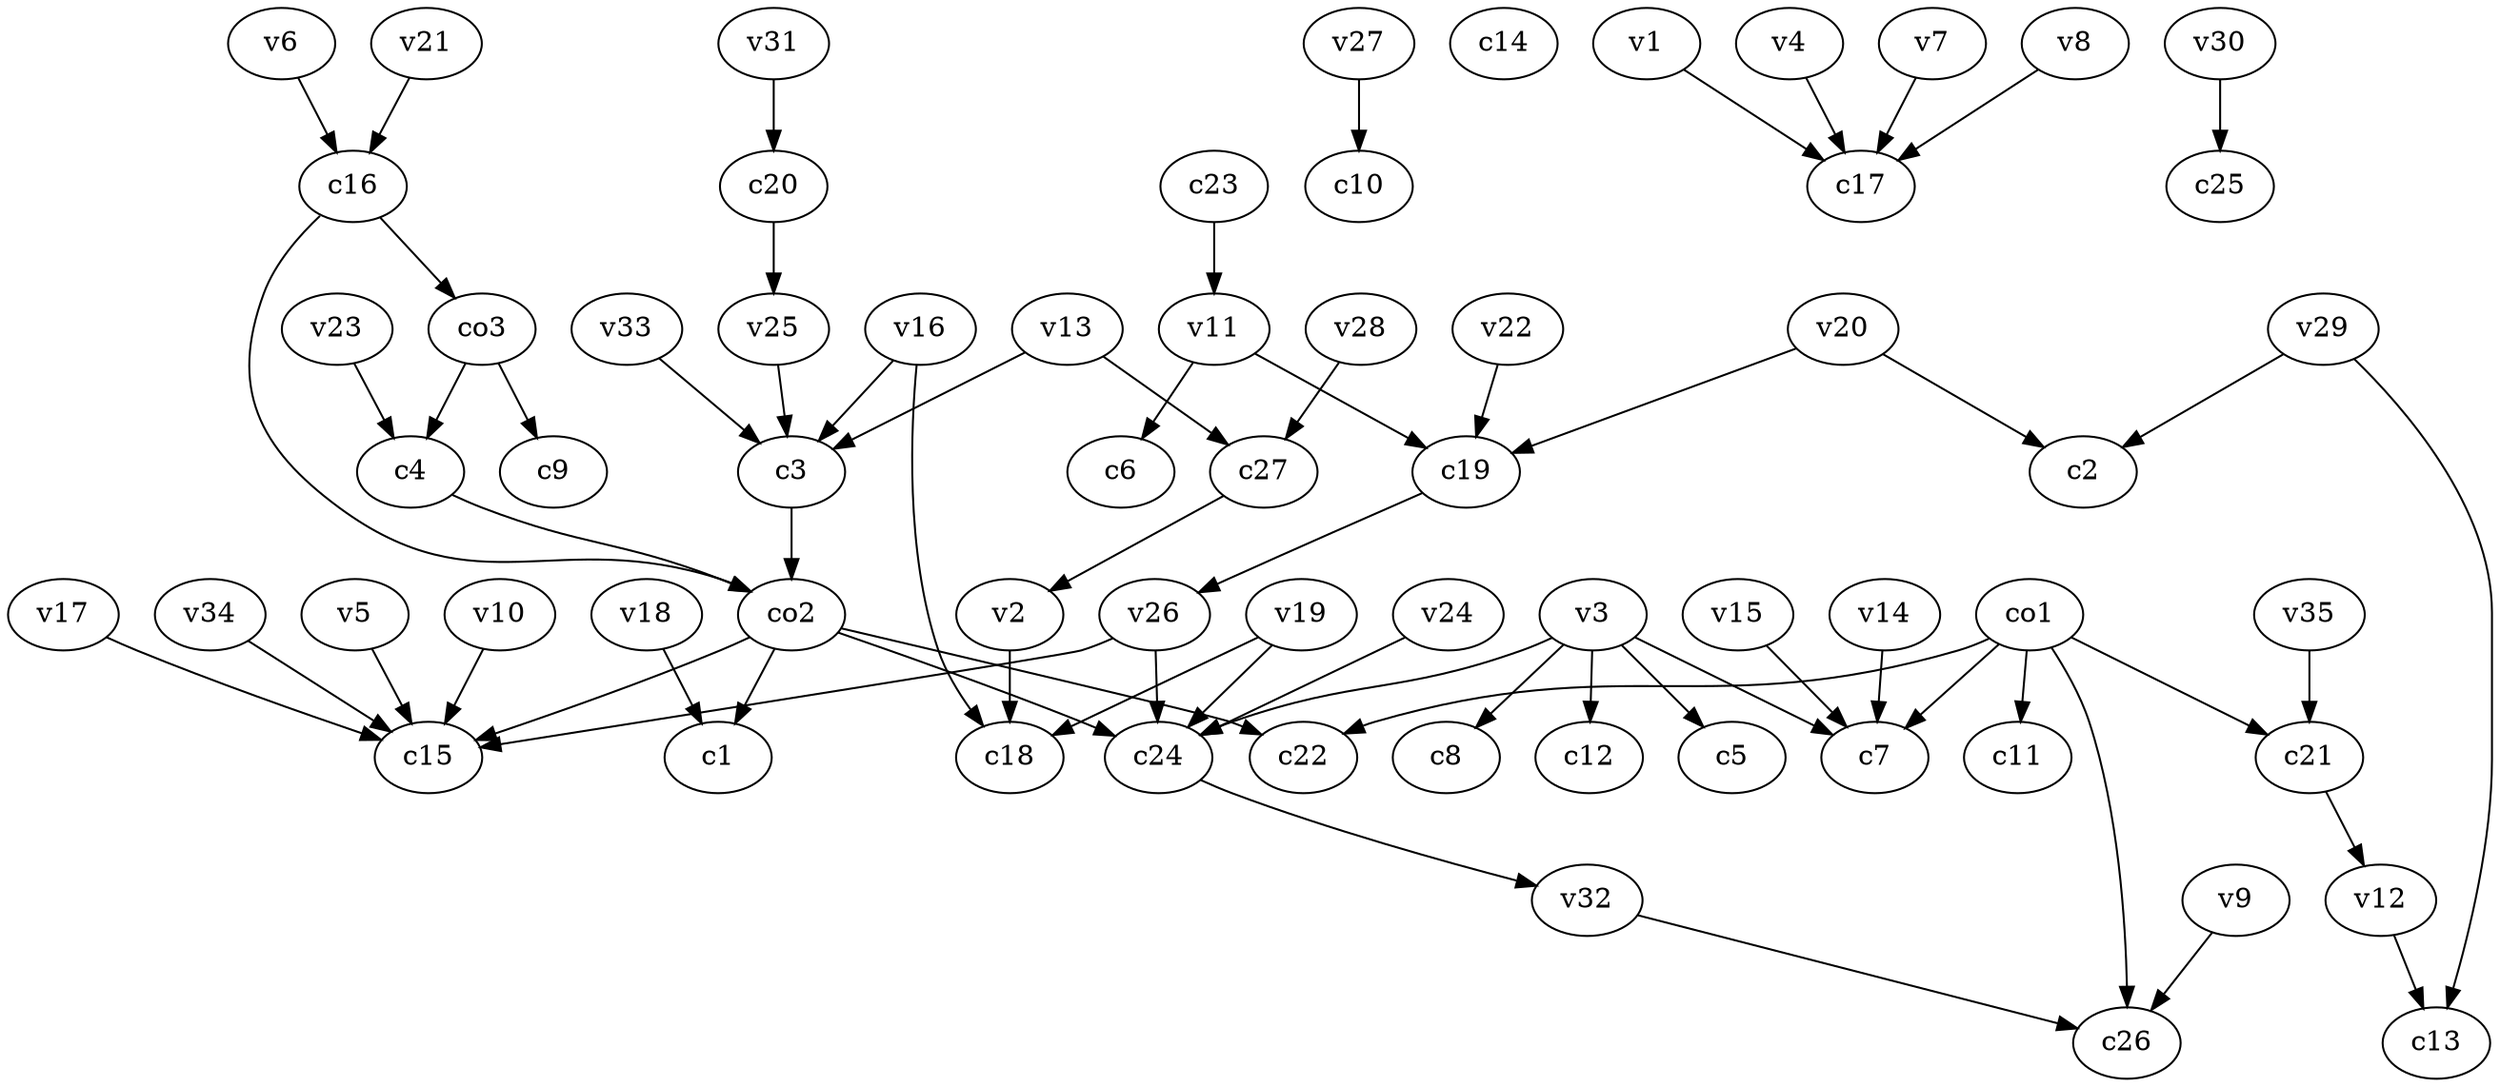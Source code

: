 strict digraph  {
c1;
c2;
c3;
c4;
c5;
c6;
c7;
c8;
c9;
c10;
c11;
c12;
c13;
c14;
c15;
c16;
c17;
c18;
c19;
c20;
c21;
c22;
c23;
c24;
c25;
c26;
c27;
v1;
v2;
v3;
v4;
v5;
v6;
v7;
v8;
v9;
v10;
v11;
v12;
v13;
v14;
v15;
v16;
v17;
v18;
v19;
v20;
v21;
v22;
v23;
v24;
v25;
v26;
v27;
v28;
v29;
v30;
v31;
v32;
v33;
v34;
v35;
co1;
co2;
co3;
c3 -> co2  [weight=1];
c4 -> co2  [weight=1];
c16 -> co3  [weight=1];
c16 -> co2  [weight=1];
c19 -> v26  [weight=1];
c20 -> v25  [weight=1];
c21 -> v12  [weight=1];
c23 -> v11  [weight=1];
c24 -> v32  [weight=1];
c27 -> v2  [weight=1];
v1 -> c17  [weight=1];
v2 -> c18  [weight=1];
v3 -> c8  [weight=1];
v3 -> c5  [weight=1];
v3 -> c12  [weight=1];
v3 -> c7  [weight=1];
v3 -> c24  [weight=1];
v4 -> c17  [weight=1];
v5 -> c15  [weight=1];
v6 -> c16  [weight=1];
v7 -> c17  [weight=1];
v8 -> c17  [weight=1];
v9 -> c26  [weight=1];
v10 -> c15  [weight=1];
v11 -> c19  [weight=1];
v11 -> c6  [weight=1];
v12 -> c13  [weight=1];
v13 -> c3  [weight=1];
v13 -> c27  [weight=1];
v14 -> c7  [weight=1];
v15 -> c7  [weight=1];
v16 -> c3  [weight=1];
v16 -> c18  [weight=1];
v17 -> c15  [weight=1];
v18 -> c1  [weight=1];
v19 -> c18  [weight=1];
v19 -> c24  [weight=1];
v20 -> c2  [weight=1];
v20 -> c19  [weight=1];
v21 -> c16  [weight=1];
v22 -> c19  [weight=1];
v23 -> c4  [weight=1];
v24 -> c24  [weight=1];
v25 -> c3  [weight=1];
v26 -> c24  [weight=1];
v26 -> c15  [weight=1];
v27 -> c10  [weight=1];
v28 -> c27  [weight=1];
v29 -> c13  [weight=1];
v29 -> c2  [weight=1];
v30 -> c25  [weight=1];
v31 -> c20  [weight=1];
v32 -> c26  [weight=1];
v33 -> c3  [weight=1];
v34 -> c15  [weight=1];
v35 -> c21  [weight=1];
co1 -> c22  [weight=1];
co1 -> c11  [weight=1];
co1 -> c21  [weight=1];
co1 -> c7  [weight=1];
co1 -> c26  [weight=1];
co2 -> c24  [weight=1];
co2 -> c15  [weight=1];
co2 -> c22  [weight=1];
co2 -> c1  [weight=1];
co3 -> c9  [weight=1];
co3 -> c4  [weight=1];
}
